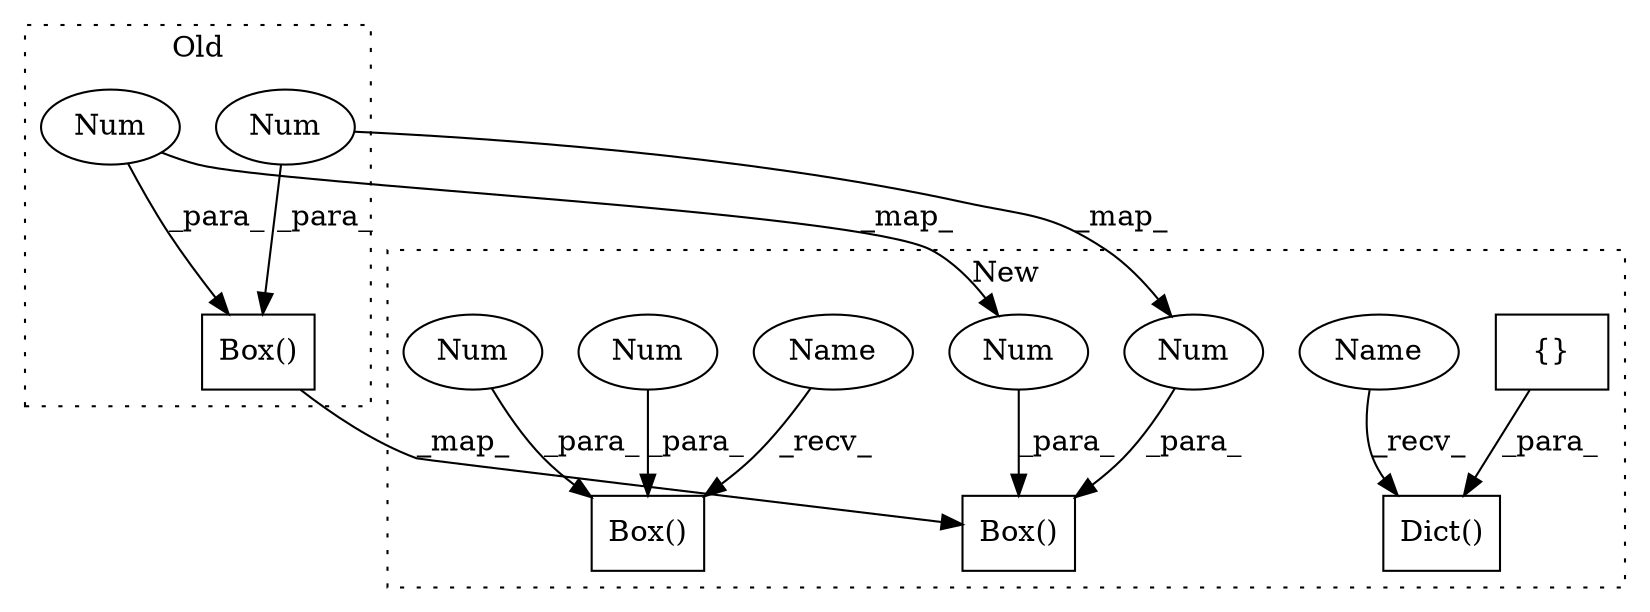 digraph G {
subgraph cluster0 {
1 [label="Box()" a="75" s="3236,3254" l="11,53" shape="box"];
6 [label="Num" a="76" s="3252" l="2" shape="ellipse"];
9 [label="Num" a="76" s="3247" l="3" shape="ellipse"];
label = "Old";
style="dotted";
}
subgraph cluster1 {
2 [label="Box()" a="75" s="3210,3228" l="11,28" shape="box"];
3 [label="Box()" a="75" s="3366,3384" l="11,13" shape="box"];
4 [label="Dict()" a="75" s="3165,3471" l="12,1" shape="box"];
5 [label="{}" a="95" s="3177,3397" l="14,74" shape="box"];
7 [label="Num" a="76" s="3226" l="2" shape="ellipse"];
8 [label="Num" a="76" s="3221" l="3" shape="ellipse"];
10 [label="Num" a="76" s="3382" l="2" shape="ellipse"];
11 [label="Num" a="76" s="3377" l="3" shape="ellipse"];
12 [label="Name" a="87" s="3165" l="6" shape="ellipse"];
13 [label="Name" a="87" s="3366" l="6" shape="ellipse"];
label = "New";
style="dotted";
}
1 -> 2 [label="_map_"];
5 -> 4 [label="_para_"];
6 -> 1 [label="_para_"];
6 -> 7 [label="_map_"];
7 -> 2 [label="_para_"];
8 -> 2 [label="_para_"];
9 -> 8 [label="_map_"];
9 -> 1 [label="_para_"];
10 -> 3 [label="_para_"];
11 -> 3 [label="_para_"];
12 -> 4 [label="_recv_"];
13 -> 3 [label="_recv_"];
}